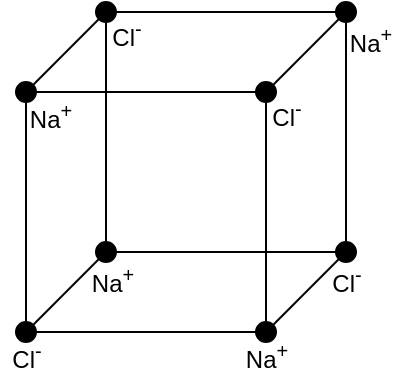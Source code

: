 <mxfile version="17.2.4" type="device"><diagram id="-912ep6JE_SGaOELpAuY" name="Page-1"><mxGraphModel dx="573" dy="396" grid="1" gridSize="10" guides="1" tooltips="1" connect="1" arrows="1" fold="1" page="1" pageScale="1" pageWidth="827" pageHeight="1169" math="0" shadow="0"><root><mxCell id="0"/><mxCell id="1" parent="0"/><mxCell id="Jb1zo6sZL9l51f2UdTCV-13" value="" style="edgeStyle=orthogonalEdgeStyle;rounded=0;orthogonalLoop=1;jettySize=auto;html=1;endArrow=none;endFill=0;" edge="1" parent="1" source="Jb1zo6sZL9l51f2UdTCV-1" target="Jb1zo6sZL9l51f2UdTCV-2"><mxGeometry relative="1" as="geometry"/></mxCell><mxCell id="Jb1zo6sZL9l51f2UdTCV-21" style="rounded=0;orthogonalLoop=1;jettySize=auto;html=1;entryX=0;entryY=1;entryDx=0;entryDy=0;endArrow=none;endFill=0;" edge="1" parent="1" source="Jb1zo6sZL9l51f2UdTCV-1" target="Jb1zo6sZL9l51f2UdTCV-6"><mxGeometry relative="1" as="geometry"/></mxCell><mxCell id="Jb1zo6sZL9l51f2UdTCV-1" value="" style="ellipse;whiteSpace=wrap;html=1;aspect=fixed;fillColor=#000000;" vertex="1" parent="1"><mxGeometry x="40" y="200" width="10" height="10" as="geometry"/></mxCell><mxCell id="Jb1zo6sZL9l51f2UdTCV-22" style="edgeStyle=none;rounded=0;orthogonalLoop=1;jettySize=auto;html=1;entryX=0;entryY=1;entryDx=0;entryDy=0;endArrow=none;endFill=0;" edge="1" parent="1" source="Jb1zo6sZL9l51f2UdTCV-2" target="Jb1zo6sZL9l51f2UdTCV-7"><mxGeometry relative="1" as="geometry"/></mxCell><mxCell id="Jb1zo6sZL9l51f2UdTCV-2" value="" style="ellipse;whiteSpace=wrap;html=1;aspect=fixed;fillColor=#000000;" vertex="1" parent="1"><mxGeometry x="160" y="200" width="10" height="10" as="geometry"/></mxCell><mxCell id="Jb1zo6sZL9l51f2UdTCV-16" value="" style="edgeStyle=orthogonalEdgeStyle;rounded=0;orthogonalLoop=1;jettySize=auto;html=1;endArrow=none;endFill=0;" edge="1" parent="1" source="Jb1zo6sZL9l51f2UdTCV-4" target="Jb1zo6sZL9l51f2UdTCV-2"><mxGeometry relative="1" as="geometry"/></mxCell><mxCell id="Jb1zo6sZL9l51f2UdTCV-23" style="edgeStyle=none;rounded=0;orthogonalLoop=1;jettySize=auto;html=1;entryX=0;entryY=1;entryDx=0;entryDy=0;endArrow=none;endFill=0;" edge="1" parent="1" source="Jb1zo6sZL9l51f2UdTCV-4" target="Jb1zo6sZL9l51f2UdTCV-8"><mxGeometry relative="1" as="geometry"/></mxCell><mxCell id="Jb1zo6sZL9l51f2UdTCV-4" value="" style="ellipse;whiteSpace=wrap;html=1;aspect=fixed;fillColor=#000000;" vertex="1" parent="1"><mxGeometry x="160" y="320" width="10" height="10" as="geometry"/></mxCell><mxCell id="Jb1zo6sZL9l51f2UdTCV-11" value="" style="edgeStyle=orthogonalEdgeStyle;rounded=0;orthogonalLoop=1;jettySize=auto;html=1;endArrow=none;endFill=0;" edge="1" parent="1" source="Jb1zo6sZL9l51f2UdTCV-5" target="Jb1zo6sZL9l51f2UdTCV-4"><mxGeometry relative="1" as="geometry"/></mxCell><mxCell id="Jb1zo6sZL9l51f2UdTCV-12" value="" style="edgeStyle=orthogonalEdgeStyle;rounded=0;orthogonalLoop=1;jettySize=auto;html=1;endArrow=none;endFill=0;" edge="1" parent="1" source="Jb1zo6sZL9l51f2UdTCV-5" target="Jb1zo6sZL9l51f2UdTCV-1"><mxGeometry relative="1" as="geometry"/></mxCell><mxCell id="Jb1zo6sZL9l51f2UdTCV-24" style="edgeStyle=none;rounded=0;orthogonalLoop=1;jettySize=auto;html=1;entryX=0;entryY=1;entryDx=0;entryDy=0;endArrow=none;endFill=0;" edge="1" parent="1" source="Jb1zo6sZL9l51f2UdTCV-5" target="Jb1zo6sZL9l51f2UdTCV-9"><mxGeometry relative="1" as="geometry"/></mxCell><mxCell id="Jb1zo6sZL9l51f2UdTCV-5" value="" style="ellipse;whiteSpace=wrap;html=1;aspect=fixed;fillColor=#000000;" vertex="1" parent="1"><mxGeometry x="40" y="320" width="10" height="10" as="geometry"/></mxCell><mxCell id="Jb1zo6sZL9l51f2UdTCV-6" value="" style="ellipse;whiteSpace=wrap;html=1;aspect=fixed;fillColor=#000000;" vertex="1" parent="1"><mxGeometry x="80" y="160" width="10" height="10" as="geometry"/></mxCell><mxCell id="Jb1zo6sZL9l51f2UdTCV-18" value="" style="edgeStyle=orthogonalEdgeStyle;rounded=0;orthogonalLoop=1;jettySize=auto;html=1;endArrow=none;endFill=0;" edge="1" parent="1" source="Jb1zo6sZL9l51f2UdTCV-7" target="Jb1zo6sZL9l51f2UdTCV-6"><mxGeometry relative="1" as="geometry"/></mxCell><mxCell id="Jb1zo6sZL9l51f2UdTCV-7" value="" style="ellipse;whiteSpace=wrap;html=1;aspect=fixed;fillColor=#000000;" vertex="1" parent="1"><mxGeometry x="200" y="160" width="10" height="10" as="geometry"/></mxCell><mxCell id="Jb1zo6sZL9l51f2UdTCV-17" value="" style="edgeStyle=orthogonalEdgeStyle;rounded=0;orthogonalLoop=1;jettySize=auto;html=1;endArrow=none;endFill=0;" edge="1" parent="1" source="Jb1zo6sZL9l51f2UdTCV-8" target="Jb1zo6sZL9l51f2UdTCV-7"><mxGeometry relative="1" as="geometry"/></mxCell><mxCell id="Jb1zo6sZL9l51f2UdTCV-19" value="" style="edgeStyle=orthogonalEdgeStyle;rounded=0;orthogonalLoop=1;jettySize=auto;html=1;endArrow=none;endFill=0;" edge="1" parent="1" source="Jb1zo6sZL9l51f2UdTCV-8" target="Jb1zo6sZL9l51f2UdTCV-9"><mxGeometry relative="1" as="geometry"/></mxCell><mxCell id="Jb1zo6sZL9l51f2UdTCV-8" value="" style="ellipse;whiteSpace=wrap;html=1;aspect=fixed;fillColor=#000000;" vertex="1" parent="1"><mxGeometry x="200" y="280" width="10" height="10" as="geometry"/></mxCell><mxCell id="Jb1zo6sZL9l51f2UdTCV-20" value="" style="edgeStyle=orthogonalEdgeStyle;rounded=0;orthogonalLoop=1;jettySize=auto;html=1;endArrow=none;endFill=0;" edge="1" parent="1" source="Jb1zo6sZL9l51f2UdTCV-9" target="Jb1zo6sZL9l51f2UdTCV-6"><mxGeometry relative="1" as="geometry"/></mxCell><mxCell id="Jb1zo6sZL9l51f2UdTCV-9" value="" style="ellipse;whiteSpace=wrap;html=1;aspect=fixed;fillColor=#000000;" vertex="1" parent="1"><mxGeometry x="80" y="280" width="10" height="10" as="geometry"/></mxCell><mxCell id="Jb1zo6sZL9l51f2UdTCV-25" value="Na&lt;sup&gt;+&lt;/sup&gt;" style="text;html=1;strokeColor=none;fillColor=none;align=center;verticalAlign=middle;whiteSpace=wrap;rounded=0;" vertex="1" parent="1"><mxGeometry x="152.5" y="322" width="25" height="30" as="geometry"/></mxCell><mxCell id="Jb1zo6sZL9l51f2UdTCV-26" value="Cl&lt;sup&gt;-&lt;/sup&gt;" style="text;html=1;strokeColor=none;fillColor=none;align=center;verticalAlign=middle;whiteSpace=wrap;rounded=0;" vertex="1" parent="1"><mxGeometry x="32.5" y="322" width="25" height="30" as="geometry"/></mxCell><mxCell id="Jb1zo6sZL9l51f2UdTCV-27" value="Cl&lt;sup&gt;-&lt;/sup&gt;" style="text;html=1;strokeColor=none;fillColor=none;align=center;verticalAlign=middle;whiteSpace=wrap;rounded=0;" vertex="1" parent="1"><mxGeometry x="163" y="201" width="25" height="30" as="geometry"/></mxCell><mxCell id="Jb1zo6sZL9l51f2UdTCV-28" value="Cl&lt;sup&gt;-&lt;/sup&gt;" style="text;html=1;strokeColor=none;fillColor=none;align=center;verticalAlign=middle;whiteSpace=wrap;rounded=0;" vertex="1" parent="1"><mxGeometry x="83" y="161" width="25" height="30" as="geometry"/></mxCell><mxCell id="Jb1zo6sZL9l51f2UdTCV-29" value="Cl&lt;sup&gt;-&lt;/sup&gt;" style="text;html=1;strokeColor=none;fillColor=none;align=center;verticalAlign=middle;whiteSpace=wrap;rounded=0;" vertex="1" parent="1"><mxGeometry x="192.5" y="284" width="25" height="30" as="geometry"/></mxCell><mxCell id="Jb1zo6sZL9l51f2UdTCV-30" value="Na&lt;sup&gt;+&lt;/sup&gt;" style="text;html=1;strokeColor=none;fillColor=none;align=center;verticalAlign=middle;whiteSpace=wrap;rounded=0;" vertex="1" parent="1"><mxGeometry x="205" y="164" width="25" height="30" as="geometry"/></mxCell><mxCell id="Jb1zo6sZL9l51f2UdTCV-31" value="Na&lt;sup&gt;+&lt;/sup&gt;" style="text;html=1;strokeColor=none;fillColor=none;align=center;verticalAlign=middle;whiteSpace=wrap;rounded=0;" vertex="1" parent="1"><mxGeometry x="75.5" y="284" width="25" height="30" as="geometry"/></mxCell><mxCell id="Jb1zo6sZL9l51f2UdTCV-32" value="Na&lt;sup&gt;+&lt;/sup&gt;" style="text;html=1;strokeColor=none;fillColor=none;align=center;verticalAlign=middle;whiteSpace=wrap;rounded=0;" vertex="1" parent="1"><mxGeometry x="45" y="202" width="25" height="30" as="geometry"/></mxCell></root></mxGraphModel></diagram></mxfile>